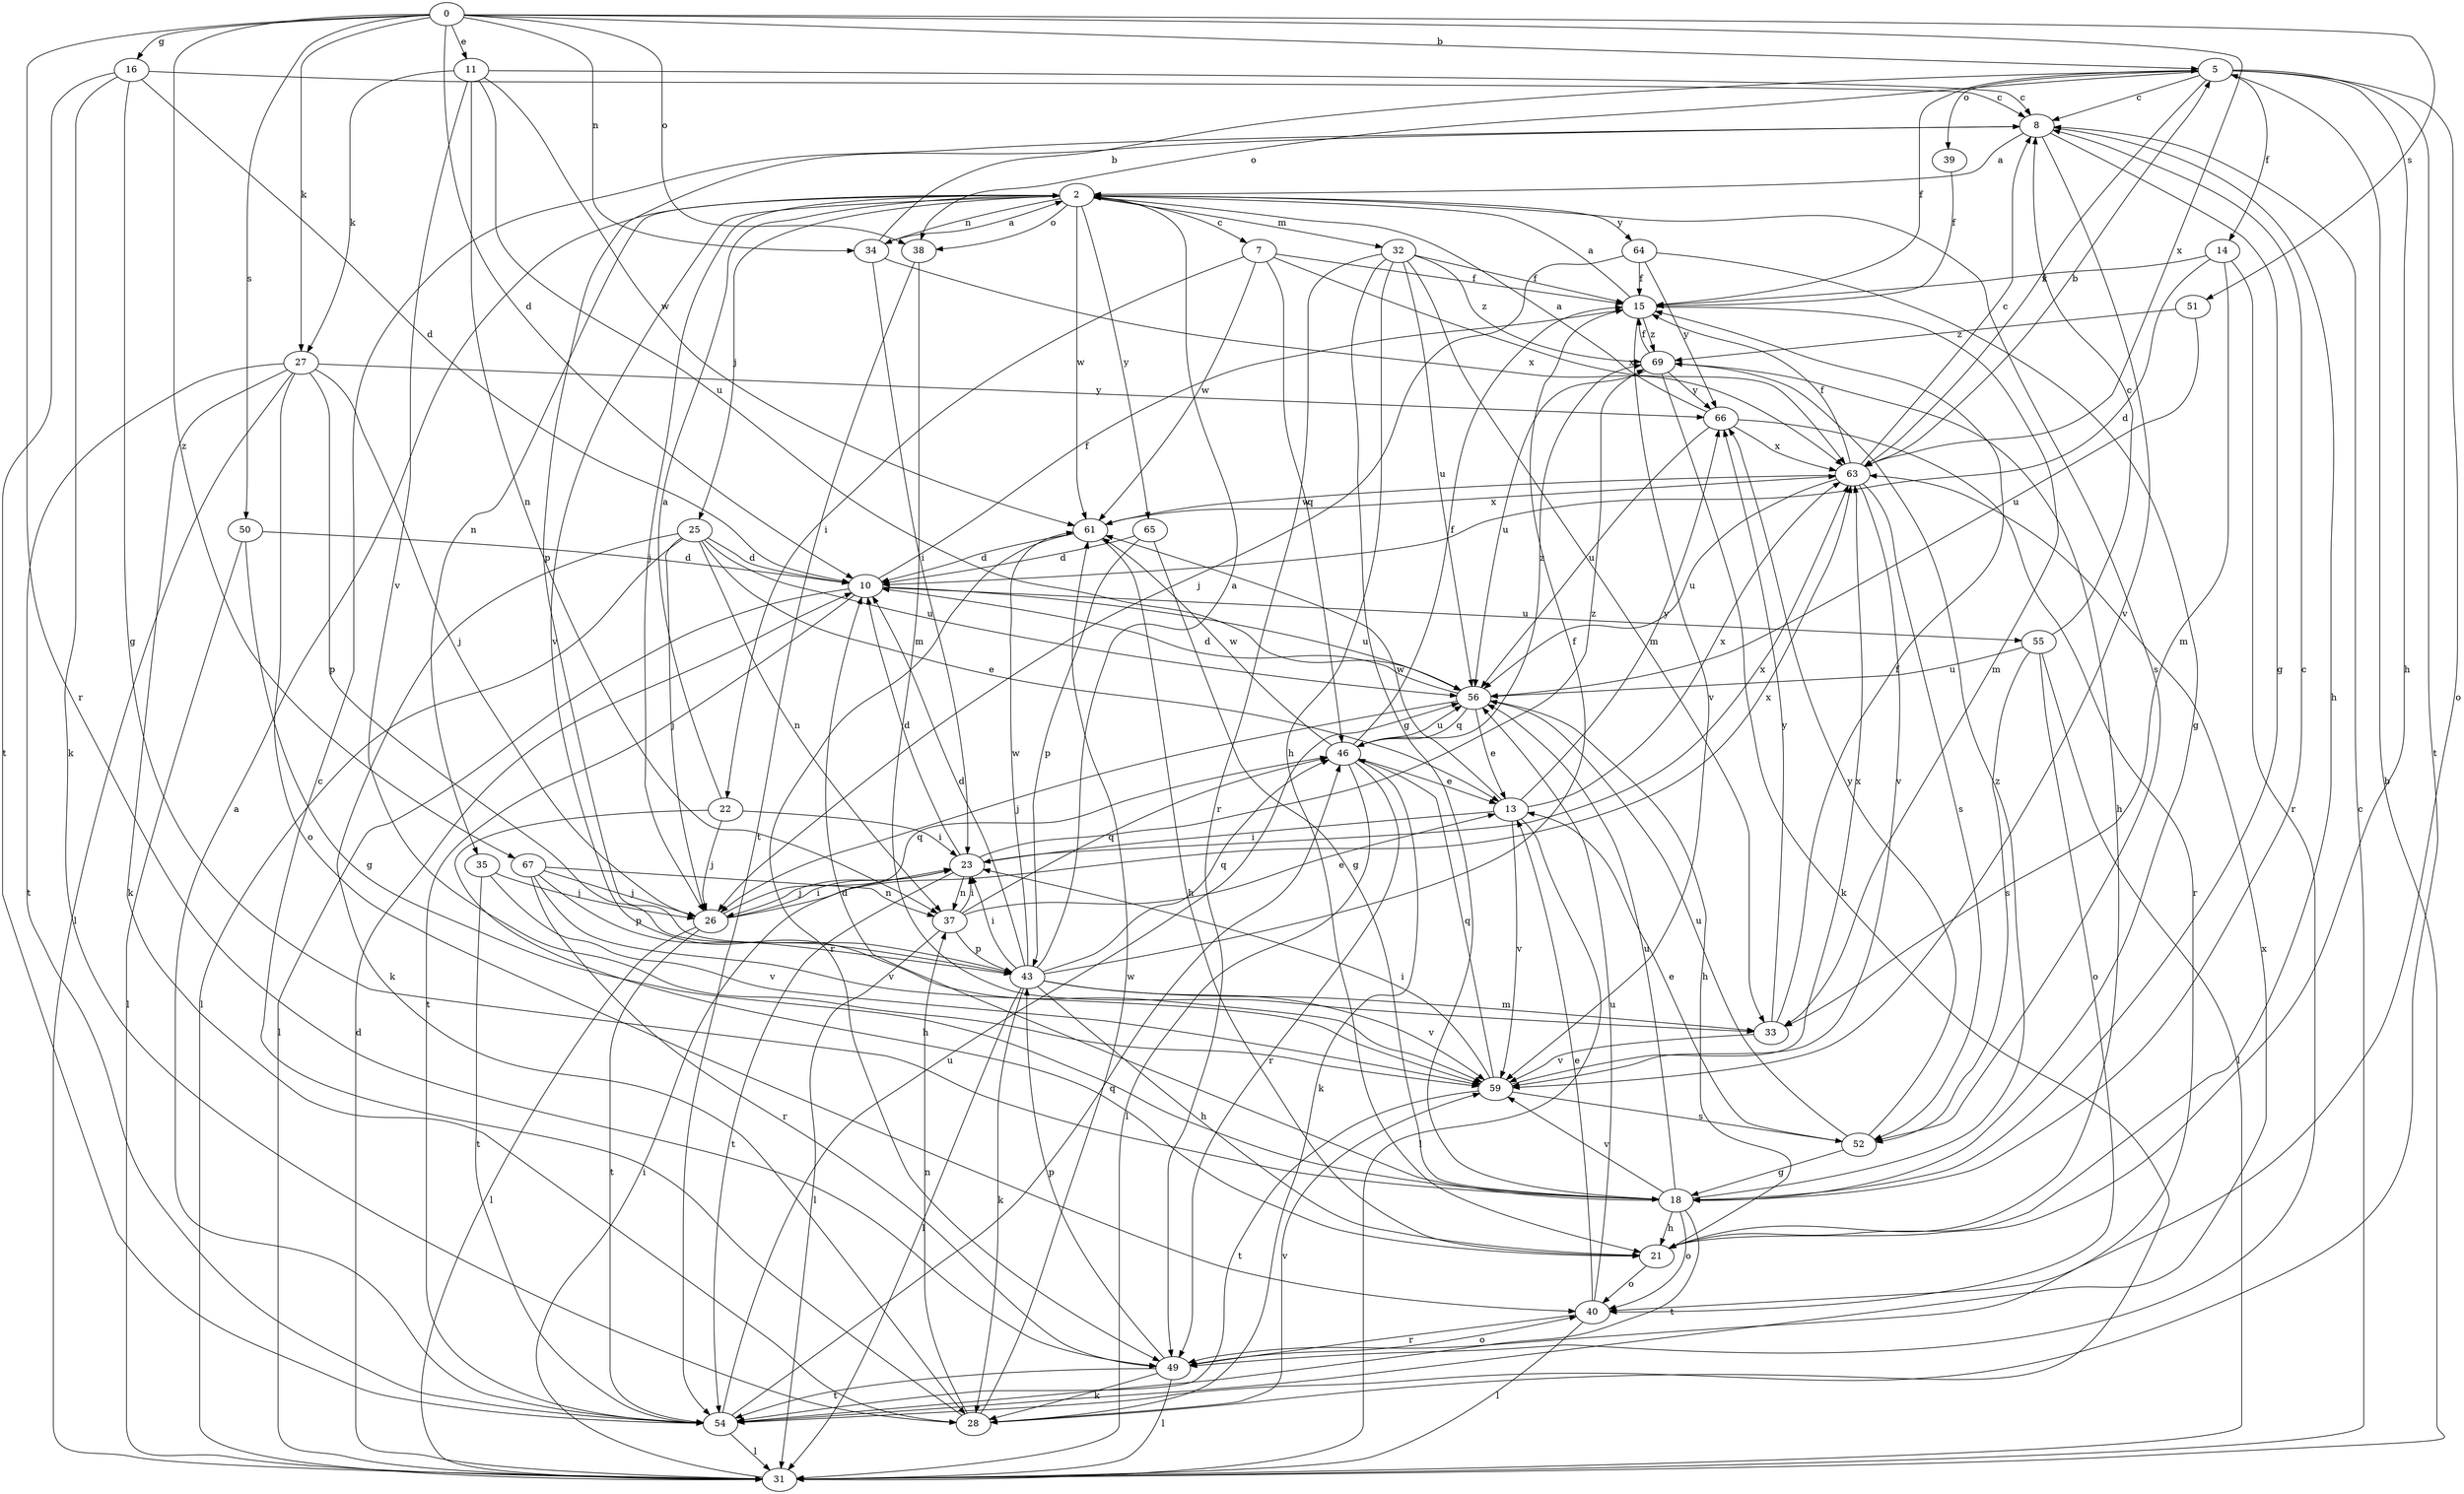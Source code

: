 strict digraph  {
0;
2;
5;
7;
8;
10;
11;
13;
14;
15;
16;
18;
21;
22;
23;
25;
26;
27;
28;
31;
32;
33;
34;
35;
37;
38;
39;
40;
43;
46;
49;
50;
51;
52;
54;
55;
56;
59;
61;
63;
64;
65;
66;
67;
69;
0 -> 5  [label=b];
0 -> 10  [label=d];
0 -> 11  [label=e];
0 -> 16  [label=g];
0 -> 27  [label=k];
0 -> 34  [label=n];
0 -> 38  [label=o];
0 -> 49  [label=r];
0 -> 50  [label=s];
0 -> 51  [label=s];
0 -> 63  [label=x];
0 -> 67  [label=z];
2 -> 7  [label=c];
2 -> 25  [label=j];
2 -> 26  [label=j];
2 -> 32  [label=m];
2 -> 34  [label=n];
2 -> 35  [label=n];
2 -> 38  [label=o];
2 -> 52  [label=s];
2 -> 59  [label=v];
2 -> 61  [label=w];
2 -> 64  [label=y];
2 -> 65  [label=y];
5 -> 8  [label=c];
5 -> 14  [label=f];
5 -> 15  [label=f];
5 -> 21  [label=h];
5 -> 38  [label=o];
5 -> 39  [label=o];
5 -> 40  [label=o];
5 -> 54  [label=t];
5 -> 63  [label=x];
7 -> 15  [label=f];
7 -> 22  [label=i];
7 -> 46  [label=q];
7 -> 61  [label=w];
7 -> 63  [label=x];
8 -> 2  [label=a];
8 -> 18  [label=g];
8 -> 21  [label=h];
8 -> 43  [label=p];
8 -> 59  [label=v];
10 -> 15  [label=f];
10 -> 31  [label=l];
10 -> 54  [label=t];
10 -> 55  [label=u];
10 -> 56  [label=u];
11 -> 8  [label=c];
11 -> 27  [label=k];
11 -> 37  [label=n];
11 -> 56  [label=u];
11 -> 59  [label=v];
11 -> 61  [label=w];
13 -> 23  [label=i];
13 -> 31  [label=l];
13 -> 59  [label=v];
13 -> 61  [label=w];
13 -> 63  [label=x];
13 -> 66  [label=y];
14 -> 10  [label=d];
14 -> 15  [label=f];
14 -> 33  [label=m];
14 -> 49  [label=r];
15 -> 2  [label=a];
15 -> 33  [label=m];
15 -> 59  [label=v];
15 -> 69  [label=z];
16 -> 8  [label=c];
16 -> 10  [label=d];
16 -> 18  [label=g];
16 -> 28  [label=k];
16 -> 54  [label=t];
18 -> 8  [label=c];
18 -> 10  [label=d];
18 -> 21  [label=h];
18 -> 40  [label=o];
18 -> 54  [label=t];
18 -> 56  [label=u];
18 -> 59  [label=v];
18 -> 69  [label=z];
21 -> 40  [label=o];
22 -> 2  [label=a];
22 -> 21  [label=h];
22 -> 23  [label=i];
22 -> 26  [label=j];
23 -> 10  [label=d];
23 -> 26  [label=j];
23 -> 37  [label=n];
23 -> 54  [label=t];
23 -> 63  [label=x];
23 -> 69  [label=z];
25 -> 10  [label=d];
25 -> 13  [label=e];
25 -> 26  [label=j];
25 -> 28  [label=k];
25 -> 31  [label=l];
25 -> 37  [label=n];
25 -> 56  [label=u];
26 -> 23  [label=i];
26 -> 31  [label=l];
26 -> 46  [label=q];
26 -> 54  [label=t];
26 -> 63  [label=x];
27 -> 26  [label=j];
27 -> 28  [label=k];
27 -> 31  [label=l];
27 -> 40  [label=o];
27 -> 43  [label=p];
27 -> 54  [label=t];
27 -> 66  [label=y];
28 -> 8  [label=c];
28 -> 37  [label=n];
28 -> 59  [label=v];
28 -> 61  [label=w];
31 -> 5  [label=b];
31 -> 8  [label=c];
31 -> 10  [label=d];
31 -> 23  [label=i];
32 -> 15  [label=f];
32 -> 18  [label=g];
32 -> 21  [label=h];
32 -> 33  [label=m];
32 -> 49  [label=r];
32 -> 56  [label=u];
32 -> 69  [label=z];
33 -> 15  [label=f];
33 -> 59  [label=v];
33 -> 66  [label=y];
34 -> 2  [label=a];
34 -> 5  [label=b];
34 -> 23  [label=i];
34 -> 63  [label=x];
35 -> 26  [label=j];
35 -> 54  [label=t];
35 -> 59  [label=v];
37 -> 13  [label=e];
37 -> 23  [label=i];
37 -> 31  [label=l];
37 -> 43  [label=p];
37 -> 46  [label=q];
38 -> 33  [label=m];
38 -> 54  [label=t];
39 -> 15  [label=f];
40 -> 13  [label=e];
40 -> 31  [label=l];
40 -> 49  [label=r];
40 -> 56  [label=u];
43 -> 2  [label=a];
43 -> 10  [label=d];
43 -> 15  [label=f];
43 -> 21  [label=h];
43 -> 23  [label=i];
43 -> 28  [label=k];
43 -> 31  [label=l];
43 -> 33  [label=m];
43 -> 46  [label=q];
43 -> 59  [label=v];
43 -> 61  [label=w];
46 -> 13  [label=e];
46 -> 15  [label=f];
46 -> 28  [label=k];
46 -> 31  [label=l];
46 -> 49  [label=r];
46 -> 56  [label=u];
46 -> 61  [label=w];
46 -> 69  [label=z];
49 -> 28  [label=k];
49 -> 31  [label=l];
49 -> 40  [label=o];
49 -> 43  [label=p];
49 -> 54  [label=t];
50 -> 10  [label=d];
50 -> 18  [label=g];
50 -> 31  [label=l];
51 -> 56  [label=u];
51 -> 69  [label=z];
52 -> 13  [label=e];
52 -> 18  [label=g];
52 -> 56  [label=u];
52 -> 66  [label=y];
54 -> 2  [label=a];
54 -> 31  [label=l];
54 -> 46  [label=q];
54 -> 56  [label=u];
54 -> 63  [label=x];
55 -> 8  [label=c];
55 -> 31  [label=l];
55 -> 40  [label=o];
55 -> 52  [label=s];
55 -> 56  [label=u];
56 -> 10  [label=d];
56 -> 13  [label=e];
56 -> 21  [label=h];
56 -> 26  [label=j];
56 -> 46  [label=q];
59 -> 23  [label=i];
59 -> 46  [label=q];
59 -> 52  [label=s];
59 -> 54  [label=t];
59 -> 63  [label=x];
61 -> 10  [label=d];
61 -> 21  [label=h];
61 -> 49  [label=r];
61 -> 63  [label=x];
63 -> 5  [label=b];
63 -> 8  [label=c];
63 -> 15  [label=f];
63 -> 52  [label=s];
63 -> 56  [label=u];
63 -> 59  [label=v];
63 -> 61  [label=w];
64 -> 15  [label=f];
64 -> 18  [label=g];
64 -> 26  [label=j];
64 -> 66  [label=y];
65 -> 10  [label=d];
65 -> 18  [label=g];
65 -> 43  [label=p];
66 -> 2  [label=a];
66 -> 49  [label=r];
66 -> 56  [label=u];
66 -> 63  [label=x];
67 -> 26  [label=j];
67 -> 37  [label=n];
67 -> 43  [label=p];
67 -> 49  [label=r];
67 -> 59  [label=v];
69 -> 15  [label=f];
69 -> 21  [label=h];
69 -> 28  [label=k];
69 -> 56  [label=u];
69 -> 66  [label=y];
}
